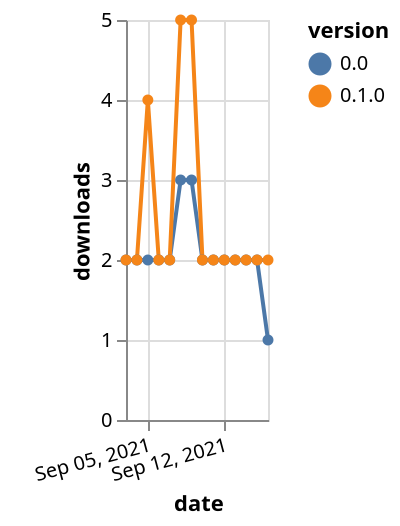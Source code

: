 {"$schema": "https://vega.github.io/schema/vega-lite/v5.json", "description": "A simple bar chart with embedded data.", "data": {"values": [{"date": "2021-09-03", "total": 2333, "delta": 2, "version": "0.0"}, {"date": "2021-09-04", "total": 2335, "delta": 2, "version": "0.0"}, {"date": "2021-09-05", "total": 2337, "delta": 2, "version": "0.0"}, {"date": "2021-09-06", "total": 2339, "delta": 2, "version": "0.0"}, {"date": "2021-09-07", "total": 2341, "delta": 2, "version": "0.0"}, {"date": "2021-09-08", "total": 2344, "delta": 3, "version": "0.0"}, {"date": "2021-09-09", "total": 2347, "delta": 3, "version": "0.0"}, {"date": "2021-09-10", "total": 2349, "delta": 2, "version": "0.0"}, {"date": "2021-09-11", "total": 2351, "delta": 2, "version": "0.0"}, {"date": "2021-09-12", "total": 2353, "delta": 2, "version": "0.0"}, {"date": "2021-09-13", "total": 2355, "delta": 2, "version": "0.0"}, {"date": "2021-09-14", "total": 2357, "delta": 2, "version": "0.0"}, {"date": "2021-09-15", "total": 2359, "delta": 2, "version": "0.0"}, {"date": "2021-09-16", "total": 2360, "delta": 1, "version": "0.0"}, {"date": "2021-09-03", "total": 2471, "delta": 2, "version": "0.1.0"}, {"date": "2021-09-04", "total": 2473, "delta": 2, "version": "0.1.0"}, {"date": "2021-09-05", "total": 2477, "delta": 4, "version": "0.1.0"}, {"date": "2021-09-06", "total": 2479, "delta": 2, "version": "0.1.0"}, {"date": "2021-09-07", "total": 2481, "delta": 2, "version": "0.1.0"}, {"date": "2021-09-08", "total": 2486, "delta": 5, "version": "0.1.0"}, {"date": "2021-09-09", "total": 2491, "delta": 5, "version": "0.1.0"}, {"date": "2021-09-10", "total": 2493, "delta": 2, "version": "0.1.0"}, {"date": "2021-09-11", "total": 2495, "delta": 2, "version": "0.1.0"}, {"date": "2021-09-12", "total": 2497, "delta": 2, "version": "0.1.0"}, {"date": "2021-09-13", "total": 2499, "delta": 2, "version": "0.1.0"}, {"date": "2021-09-14", "total": 2501, "delta": 2, "version": "0.1.0"}, {"date": "2021-09-15", "total": 2503, "delta": 2, "version": "0.1.0"}, {"date": "2021-09-16", "total": 2505, "delta": 2, "version": "0.1.0"}]}, "width": "container", "mark": {"type": "line", "point": {"filled": true}}, "encoding": {"x": {"field": "date", "type": "temporal", "timeUnit": "yearmonthdate", "title": "date", "axis": {"labelAngle": -15}}, "y": {"field": "delta", "type": "quantitative", "title": "downloads"}, "color": {"field": "version", "type": "nominal"}, "tooltip": {"field": "delta"}}}